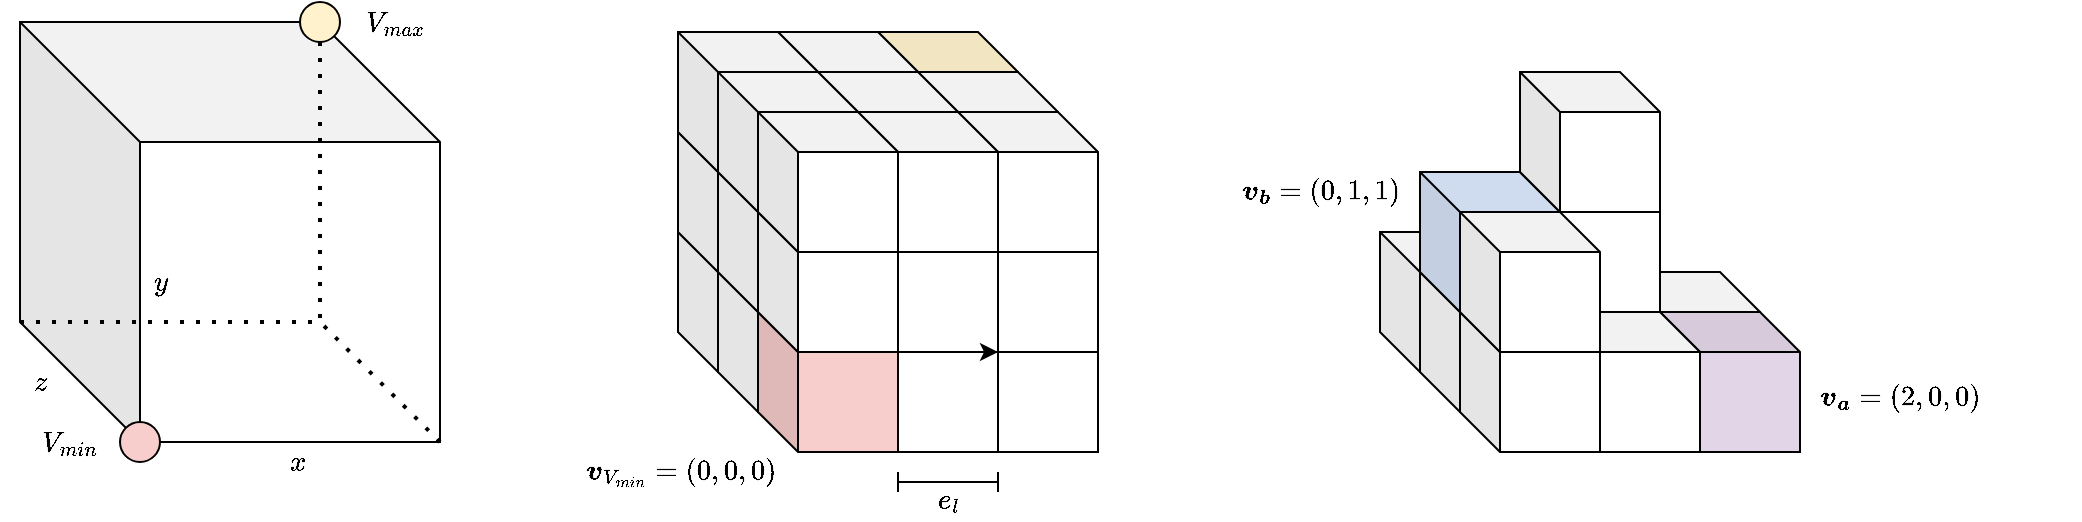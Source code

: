 <mxfile>
    <diagram id="Z8vGXtSDG1Oe1T4mBgLK" name="Page-1">
        <mxGraphModel dx="1133" dy="794" grid="1" gridSize="10" guides="1" tooltips="1" connect="1" arrows="1" fold="1" page="1" pageScale="1" pageWidth="850" pageHeight="1100" math="1" shadow="0">
            <root>
                <mxCell id="0"/>
                <mxCell id="1" parent="0"/>
                <mxCell id="7" value="" style="shape=cube;whiteSpace=wrap;html=1;boundedLbl=1;backgroundOutline=1;darkOpacity=0.05;darkOpacity2=0.1;size=20;movable=1;resizable=1;rotatable=1;deletable=1;editable=1;connectable=1;strokeColor=#000000;" vertex="1" parent="1">
                    <mxGeometry x="750" y="290" width="70" height="70" as="geometry"/>
                </mxCell>
                <mxCell id="8" value="" style="shape=cube;whiteSpace=wrap;html=1;boundedLbl=1;backgroundOutline=1;darkOpacity=0.05;darkOpacity2=0.1;size=20;movable=1;resizable=1;rotatable=1;deletable=1;editable=1;connectable=1;strokeColor=#000000;" vertex="1" parent="1">
                    <mxGeometry x="820" y="310" width="70" height="70" as="geometry"/>
                </mxCell>
                <mxCell id="9" value="" style="shape=cube;whiteSpace=wrap;html=1;boundedLbl=1;backgroundOutline=1;darkOpacity=0.05;darkOpacity2=0.1;size=20;movable=1;resizable=1;rotatable=1;deletable=1;editable=1;connectable=1;strokeColor=#000000;" vertex="1" parent="1">
                    <mxGeometry x="770" y="310" width="70" height="70" as="geometry"/>
                </mxCell>
                <mxCell id="10" value="" style="shape=cube;whiteSpace=wrap;html=1;boundedLbl=1;backgroundOutline=1;darkOpacity=0.05;darkOpacity2=0.1;size=20;movable=1;resizable=1;rotatable=1;deletable=1;editable=1;connectable=1;strokeColor=#000000;" vertex="1" parent="1">
                    <mxGeometry x="870" y="310" width="70" height="70" as="geometry"/>
                </mxCell>
                <mxCell id="11" value="" style="shape=cube;whiteSpace=wrap;html=1;boundedLbl=1;backgroundOutline=1;darkOpacity=0.05;darkOpacity2=0.1;size=20;movable=1;resizable=1;rotatable=1;deletable=1;editable=1;connectable=1;fillColor=#e1d5e7;strokeColor=#000000;" vertex="1" parent="1">
                    <mxGeometry x="890" y="330" width="70" height="70" as="geometry"/>
                </mxCell>
                <mxCell id="12" value="" style="shape=cube;whiteSpace=wrap;html=1;boundedLbl=1;backgroundOutline=1;darkOpacity=0.05;darkOpacity2=0.1;size=20;movable=1;resizable=1;rotatable=1;deletable=1;editable=1;connectable=1;strokeColor=#000000;" vertex="1" parent="1">
                    <mxGeometry x="840" y="330" width="70" height="70" as="geometry"/>
                </mxCell>
                <mxCell id="13" value="" style="shape=cube;whiteSpace=wrap;html=1;boundedLbl=1;backgroundOutline=1;darkOpacity=0.05;darkOpacity2=0.1;size=20;movable=1;resizable=1;rotatable=1;deletable=1;editable=1;connectable=1;strokeColor=#000000;" vertex="1" parent="1">
                    <mxGeometry x="790" y="330" width="70" height="70" as="geometry"/>
                </mxCell>
                <mxCell id="14" value="" style="shape=cube;whiteSpace=wrap;html=1;boundedLbl=1;backgroundOutline=1;darkOpacity=0.05;darkOpacity2=0.1;size=20;movable=1;resizable=1;rotatable=1;deletable=1;editable=1;connectable=1;strokeColor=#000000;" vertex="1" parent="1">
                    <mxGeometry x="820" y="260" width="70" height="70" as="geometry"/>
                </mxCell>
                <mxCell id="15" value="" style="shape=cube;whiteSpace=wrap;html=1;boundedLbl=1;backgroundOutline=1;darkOpacity=0.05;darkOpacity2=0.1;size=20;fillColor=#dae8fc;strokeColor=#000000;movable=1;resizable=1;rotatable=1;deletable=1;editable=1;connectable=1;" vertex="1" parent="1">
                    <mxGeometry x="770" y="260" width="70" height="70" as="geometry"/>
                </mxCell>
                <mxCell id="16" value="" style="shape=cube;whiteSpace=wrap;html=1;boundedLbl=1;backgroundOutline=1;darkOpacity=0.05;darkOpacity2=0.1;size=20;movable=1;resizable=1;rotatable=1;deletable=1;editable=1;connectable=1;strokeColor=#000000;" vertex="1" parent="1">
                    <mxGeometry x="820" y="210" width="70" height="70" as="geometry"/>
                </mxCell>
                <mxCell id="17" value="" style="shape=cube;whiteSpace=wrap;html=1;boundedLbl=1;backgroundOutline=1;darkOpacity=0.05;darkOpacity2=0.1;size=20;movable=1;resizable=1;rotatable=1;deletable=1;editable=1;connectable=1;strokeColor=#000000;" vertex="1" parent="1">
                    <mxGeometry x="790" y="280" width="70" height="70" as="geometry"/>
                </mxCell>
                <mxCell id="46" value="\(\boldsymbol{v_a} = (2, 0, 0)\)" style="text;html=1;align=center;verticalAlign=middle;resizable=1;points=[];autosize=1;strokeColor=none;fillColor=none;movable=1;rotatable=1;deletable=1;editable=1;connectable=1;fontColor=#000000;" vertex="1" parent="1">
                    <mxGeometry x="920" y="363" width="180" height="20" as="geometry"/>
                </mxCell>
                <mxCell id="47" value="\(\boldsymbol{v_b} = (0, 1, 1)\)" style="text;html=1;align=center;verticalAlign=middle;resizable=1;points=[];autosize=1;strokeColor=none;fillColor=none;movable=1;rotatable=1;deletable=1;editable=1;connectable=1;fontColor=#000000;" vertex="1" parent="1">
                    <mxGeometry x="630" y="260" width="180" height="20" as="geometry"/>
                </mxCell>
                <mxCell id="52" value="" style="group" vertex="1" connectable="0" parent="1">
                    <mxGeometry x="60" y="175" width="237" height="240" as="geometry"/>
                </mxCell>
                <mxCell id="18" value="" style="shape=cube;whiteSpace=wrap;html=1;boundedLbl=1;backgroundOutline=1;darkOpacity=0.05;darkOpacity2=0.1;size=60;fillColor=none;movable=1;resizable=1;rotatable=1;deletable=1;editable=1;connectable=1;strokeColor=#000000;" vertex="1" parent="52">
                    <mxGeometry x="10" y="10" width="210" height="210" as="geometry"/>
                </mxCell>
                <mxCell id="36" value="" style="ellipse;whiteSpace=wrap;html=1;aspect=fixed;fillColor=#f8cecc;strokeColor=#000000;movable=1;resizable=1;rotatable=1;deletable=1;editable=1;connectable=1;" vertex="1" parent="52">
                    <mxGeometry x="60" y="210" width="20" height="20" as="geometry"/>
                </mxCell>
                <mxCell id="37" value="" style="ellipse;whiteSpace=wrap;html=1;aspect=fixed;fillColor=#fff2cc;strokeColor=#000000;movable=1;resizable=1;rotatable=1;deletable=1;editable=1;connectable=1;" vertex="1" parent="52">
                    <mxGeometry x="150" width="20" height="20" as="geometry"/>
                </mxCell>
                <mxCell id="38" value="" style="endArrow=none;dashed=1;html=1;dashPattern=1 3;strokeWidth=2;exitX=0;exitY=0;exitDx=0;exitDy=150;exitPerimeter=0;strokeColor=#000000;movable=1;resizable=1;rotatable=1;deletable=1;editable=1;connectable=1;" edge="1" parent="52" source="18">
                    <mxGeometry width="50" height="50" relative="1" as="geometry">
                        <mxPoint x="70" y="340" as="sourcePoint"/>
                        <mxPoint x="160" y="160" as="targetPoint"/>
                    </mxGeometry>
                </mxCell>
                <mxCell id="39" value="" style="endArrow=none;dashed=1;html=1;dashPattern=1 3;strokeWidth=2;strokeColor=#000000;movable=1;resizable=1;rotatable=1;deletable=1;editable=1;connectable=1;" edge="1" parent="52" source="37">
                    <mxGeometry width="50" height="50" relative="1" as="geometry">
                        <mxPoint x="20" y="170" as="sourcePoint"/>
                        <mxPoint x="160" y="160" as="targetPoint"/>
                    </mxGeometry>
                </mxCell>
                <mxCell id="40" value="" style="endArrow=none;dashed=1;html=1;dashPattern=1 3;strokeWidth=2;strokeColor=#000000;movable=1;resizable=1;rotatable=1;deletable=1;editable=1;connectable=1;" edge="1" parent="52">
                    <mxGeometry width="50" height="50" relative="1" as="geometry">
                        <mxPoint x="220" y="220" as="sourcePoint"/>
                        <mxPoint x="160" y="160" as="targetPoint"/>
                    </mxGeometry>
                </mxCell>
                <mxCell id="41" value="\(V_{min}\)" style="text;html=1;align=center;verticalAlign=middle;resizable=1;points=[];autosize=1;strokeColor=none;fillColor=none;movable=1;rotatable=1;deletable=1;editable=1;connectable=1;fontColor=#000000;" vertex="1" parent="52">
                    <mxGeometry y="210" width="70" height="20" as="geometry"/>
                </mxCell>
                <mxCell id="42" value="\(V_{max}\)" style="text;html=1;align=center;verticalAlign=middle;resizable=1;points=[];autosize=1;strokeColor=none;fillColor=none;movable=1;rotatable=1;deletable=1;editable=1;connectable=1;fontColor=#000000;" vertex="1" parent="52">
                    <mxGeometry x="157" width="80" height="20" as="geometry"/>
                </mxCell>
                <mxCell id="48" value="\(x\)" style="text;html=1;align=center;verticalAlign=middle;resizable=0;points=[];autosize=1;strokeColor=none;fillColor=none;fontColor=#000000;" vertex="1" parent="52">
                    <mxGeometry x="129" y="220" width="40" height="20" as="geometry"/>
                </mxCell>
                <mxCell id="49" value="\(y\)" style="text;html=1;align=center;verticalAlign=middle;resizable=0;points=[];autosize=1;strokeColor=none;fillColor=none;fontColor=#000000;" vertex="1" parent="52">
                    <mxGeometry x="60" y="130" width="40" height="20" as="geometry"/>
                </mxCell>
                <mxCell id="50" value="\(z\)" style="text;html=1;align=center;verticalAlign=middle;resizable=0;points=[];autosize=1;strokeColor=none;fillColor=none;fontColor=#000000;" vertex="1" parent="52">
                    <mxGeometry y="180" width="40" height="20" as="geometry"/>
                </mxCell>
                <mxCell id="53" value="" style="group" vertex="1" connectable="0" parent="1">
                    <mxGeometry x="290" y="190" width="319" height="244" as="geometry"/>
                </mxCell>
                <mxCell id="2" value="" style="shape=cube;whiteSpace=wrap;html=1;boundedLbl=1;backgroundOutline=1;darkOpacity=0.05;darkOpacity2=0.1;size=20;fillColor=#fff2cc;strokeColor=#000000;movable=1;resizable=1;rotatable=1;deletable=1;editable=1;connectable=1;" vertex="1" parent="53">
                    <mxGeometry x="209" width="70" height="70" as="geometry"/>
                </mxCell>
                <mxCell id="3" value="" style="shape=cube;whiteSpace=wrap;html=1;boundedLbl=1;backgroundOutline=1;darkOpacity=0.05;darkOpacity2=0.1;size=20;movable=1;resizable=1;rotatable=1;deletable=1;editable=1;connectable=1;strokeColor=#000000;" vertex="1" parent="53">
                    <mxGeometry x="229" y="20" width="70" height="70" as="geometry"/>
                </mxCell>
                <mxCell id="4" value="" style="shape=cube;whiteSpace=wrap;html=1;boundedLbl=1;backgroundOutline=1;darkOpacity=0.05;darkOpacity2=0.1;size=20;movable=1;resizable=1;rotatable=1;deletable=1;editable=1;connectable=1;strokeColor=#000000;" vertex="1" parent="53">
                    <mxGeometry x="159" width="70" height="70" as="geometry"/>
                </mxCell>
                <mxCell id="5" value="" style="shape=cube;whiteSpace=wrap;html=1;boundedLbl=1;backgroundOutline=1;darkOpacity=0.05;darkOpacity2=0.1;size=20;movable=1;resizable=1;rotatable=1;deletable=1;editable=1;connectable=1;strokeColor=#000000;" vertex="1" parent="53">
                    <mxGeometry x="109" y="100" width="70" height="70" as="geometry"/>
                </mxCell>
                <mxCell id="6" value="" style="shape=cube;whiteSpace=wrap;html=1;boundedLbl=1;backgroundOutline=1;darkOpacity=0.05;darkOpacity2=0.1;size=20;movable=1;resizable=1;rotatable=1;deletable=1;editable=1;connectable=1;strokeColor=#000000;" vertex="1" parent="53">
                    <mxGeometry x="109" y="50" width="70" height="70" as="geometry"/>
                </mxCell>
                <mxCell id="19" value="" style="shape=cube;whiteSpace=wrap;html=1;boundedLbl=1;backgroundOutline=1;darkOpacity=0.05;darkOpacity2=0.1;size=20;movable=1;resizable=1;rotatable=1;deletable=1;editable=1;connectable=1;strokeColor=#000000;" vertex="1" parent="53">
                    <mxGeometry x="179" y="120" width="70" height="70" as="geometry"/>
                </mxCell>
                <mxCell id="20" value="" style="shape=cube;whiteSpace=wrap;html=1;boundedLbl=1;backgroundOutline=1;darkOpacity=0.05;darkOpacity2=0.1;size=20;movable=1;resizable=1;rotatable=1;deletable=1;editable=1;connectable=1;strokeColor=#000000;" vertex="1" parent="53">
                    <mxGeometry x="129" y="120" width="70" height="70" as="geometry"/>
                </mxCell>
                <mxCell id="21" value="" style="shape=cube;whiteSpace=wrap;html=1;boundedLbl=1;backgroundOutline=1;darkOpacity=0.05;darkOpacity2=0.1;size=20;movable=1;resizable=1;rotatable=1;deletable=1;editable=1;connectable=1;strokeColor=#000000;" vertex="1" parent="53">
                    <mxGeometry x="229" y="120" width="70" height="70" as="geometry"/>
                </mxCell>
                <mxCell id="22" value="" style="shape=cube;whiteSpace=wrap;html=1;boundedLbl=1;backgroundOutline=1;darkOpacity=0.05;darkOpacity2=0.1;size=20;movable=1;resizable=1;rotatable=1;deletable=1;editable=1;connectable=1;strokeColor=#000000;" vertex="1" parent="53">
                    <mxGeometry x="249" y="140" width="70" height="70" as="geometry"/>
                </mxCell>
                <mxCell id="23" value="" style="shape=cube;whiteSpace=wrap;html=1;boundedLbl=1;backgroundOutline=1;darkOpacity=0.05;darkOpacity2=0.1;size=20;movable=1;resizable=1;rotatable=1;deletable=1;editable=1;connectable=1;strokeColor=#000000;" vertex="1" parent="53">
                    <mxGeometry x="199" y="140" width="70" height="70" as="geometry"/>
                </mxCell>
                <mxCell id="24" value="" style="shape=cube;whiteSpace=wrap;html=1;boundedLbl=1;backgroundOutline=1;darkOpacity=0.05;darkOpacity2=0.1;size=20;fillColor=#f8cecc;strokeColor=#000000;movable=1;resizable=1;rotatable=1;deletable=1;editable=1;connectable=1;" vertex="1" parent="53">
                    <mxGeometry x="149" y="140" width="70" height="70" as="geometry"/>
                </mxCell>
                <mxCell id="25" value="" style="shape=cube;whiteSpace=wrap;html=1;boundedLbl=1;backgroundOutline=1;darkOpacity=0.05;darkOpacity2=0.1;size=20;movable=1;resizable=1;rotatable=1;deletable=1;editable=1;connectable=1;strokeColor=#000000;" vertex="1" parent="53">
                    <mxGeometry x="179" y="70" width="70" height="70" as="geometry"/>
                </mxCell>
                <mxCell id="26" value="" style="shape=cube;whiteSpace=wrap;html=1;boundedLbl=1;backgroundOutline=1;darkOpacity=0.05;darkOpacity2=0.1;size=20;movable=1;resizable=1;rotatable=1;deletable=1;editable=1;connectable=1;strokeColor=#000000;" vertex="1" parent="53">
                    <mxGeometry x="129" y="70" width="70" height="70" as="geometry"/>
                </mxCell>
                <mxCell id="27" value="" style="shape=cube;whiteSpace=wrap;html=1;boundedLbl=1;backgroundOutline=1;darkOpacity=0.05;darkOpacity2=0.1;size=20;movable=1;resizable=1;rotatable=1;deletable=1;editable=1;connectable=1;strokeColor=#000000;" vertex="1" parent="53">
                    <mxGeometry x="179" y="20" width="70" height="70" as="geometry"/>
                </mxCell>
                <mxCell id="28" value="" style="shape=cube;whiteSpace=wrap;html=1;boundedLbl=1;backgroundOutline=1;darkOpacity=0.05;darkOpacity2=0.1;size=20;movable=1;resizable=1;rotatable=1;deletable=1;editable=1;connectable=1;strokeColor=#000000;" vertex="1" parent="53">
                    <mxGeometry x="249" y="90" width="70" height="70" as="geometry"/>
                </mxCell>
                <mxCell id="29" value="" style="shape=cube;whiteSpace=wrap;html=1;boundedLbl=1;backgroundOutline=1;darkOpacity=0.05;darkOpacity2=0.1;size=20;movable=1;resizable=1;rotatable=1;deletable=1;editable=1;connectable=1;strokeColor=#000000;" vertex="1" parent="53">
                    <mxGeometry x="199" y="90" width="70" height="70" as="geometry"/>
                </mxCell>
                <mxCell id="30" value="" style="shape=cube;whiteSpace=wrap;html=1;boundedLbl=1;backgroundOutline=1;darkOpacity=0.05;darkOpacity2=0.1;size=20;movable=1;resizable=1;rotatable=1;deletable=1;editable=1;connectable=1;strokeColor=#000000;" vertex="1" parent="53">
                    <mxGeometry x="149" y="90" width="70" height="70" as="geometry"/>
                </mxCell>
                <mxCell id="31" value="" style="shape=cube;whiteSpace=wrap;html=1;boundedLbl=1;backgroundOutline=1;darkOpacity=0.05;darkOpacity2=0.1;size=20;movable=1;resizable=1;rotatable=1;deletable=1;editable=1;connectable=1;strokeColor=#000000;" vertex="1" parent="53">
                    <mxGeometry x="109" width="70" height="70" as="geometry"/>
                </mxCell>
                <mxCell id="32" value="" style="shape=cube;whiteSpace=wrap;html=1;boundedLbl=1;backgroundOutline=1;darkOpacity=0.05;darkOpacity2=0.1;size=20;movable=1;resizable=1;rotatable=1;deletable=1;editable=1;connectable=1;strokeColor=#000000;" vertex="1" parent="53">
                    <mxGeometry x="129" y="20" width="70" height="70" as="geometry"/>
                </mxCell>
                <mxCell id="33" value="" style="shape=cube;whiteSpace=wrap;html=1;boundedLbl=1;backgroundOutline=1;darkOpacity=0.05;darkOpacity2=0.1;size=20;movable=1;resizable=1;rotatable=1;deletable=1;editable=1;connectable=1;strokeColor=#000000;" vertex="1" parent="53">
                    <mxGeometry x="249" y="40" width="70" height="70" as="geometry"/>
                </mxCell>
                <mxCell id="34" value="" style="shape=cube;whiteSpace=wrap;html=1;boundedLbl=1;backgroundOutline=1;darkOpacity=0.05;darkOpacity2=0.1;size=20;movable=1;resizable=1;rotatable=1;deletable=1;editable=1;connectable=1;strokeColor=#000000;" vertex="1" parent="53">
                    <mxGeometry x="199" y="40" width="70" height="70" as="geometry"/>
                </mxCell>
                <mxCell id="35" value="" style="shape=cube;whiteSpace=wrap;html=1;boundedLbl=1;backgroundOutline=1;darkOpacity=0.05;darkOpacity2=0.1;size=20;movable=1;resizable=1;rotatable=1;deletable=1;editable=1;connectable=1;strokeColor=#000000;" vertex="1" parent="53">
                    <mxGeometry x="149" y="40" width="70" height="70" as="geometry"/>
                </mxCell>
                <mxCell id="43" value="\(\boldsymbol{v}_{V_{min}} = (0, 0, 0)\)" style="text;html=1;align=center;verticalAlign=middle;resizable=1;points=[];autosize=1;strokeColor=none;fillColor=none;movable=1;rotatable=1;deletable=1;editable=1;connectable=1;fontColor=#000000;" vertex="1" parent="53">
                    <mxGeometry y="210" width="220" height="20" as="geometry"/>
                </mxCell>
                <mxCell id="44" value="" style="shape=crossbar;whiteSpace=wrap;html=1;rounded=1;fillColor=none;movable=1;resizable=1;rotatable=1;deletable=1;editable=1;connectable=1;strokeColor=#000000;" vertex="1" parent="53">
                    <mxGeometry x="219" y="220" width="50" height="10" as="geometry"/>
                </mxCell>
                <mxCell id="45" value="\(e_l\)" style="text;html=1;align=center;verticalAlign=middle;resizable=1;points=[];autosize=1;strokeColor=none;fillColor=none;movable=1;rotatable=1;deletable=1;editable=1;connectable=1;fontColor=#000000;" vertex="1" parent="53">
                    <mxGeometry x="219" y="224" width="50" height="20" as="geometry"/>
                </mxCell>
                <mxCell id="54" style="edgeStyle=none;html=1;exitX=0;exitY=0;exitDx=20;exitDy=70;exitPerimeter=0;entryX=1;entryY=1;entryDx=0;entryDy=0;entryPerimeter=0;fontColor=#000000;strokeColor=#000000;" edge="1" parent="53" source="29" target="29">
                    <mxGeometry relative="1" as="geometry"/>
                </mxCell>
            </root>
        </mxGraphModel>
    </diagram>
</mxfile>